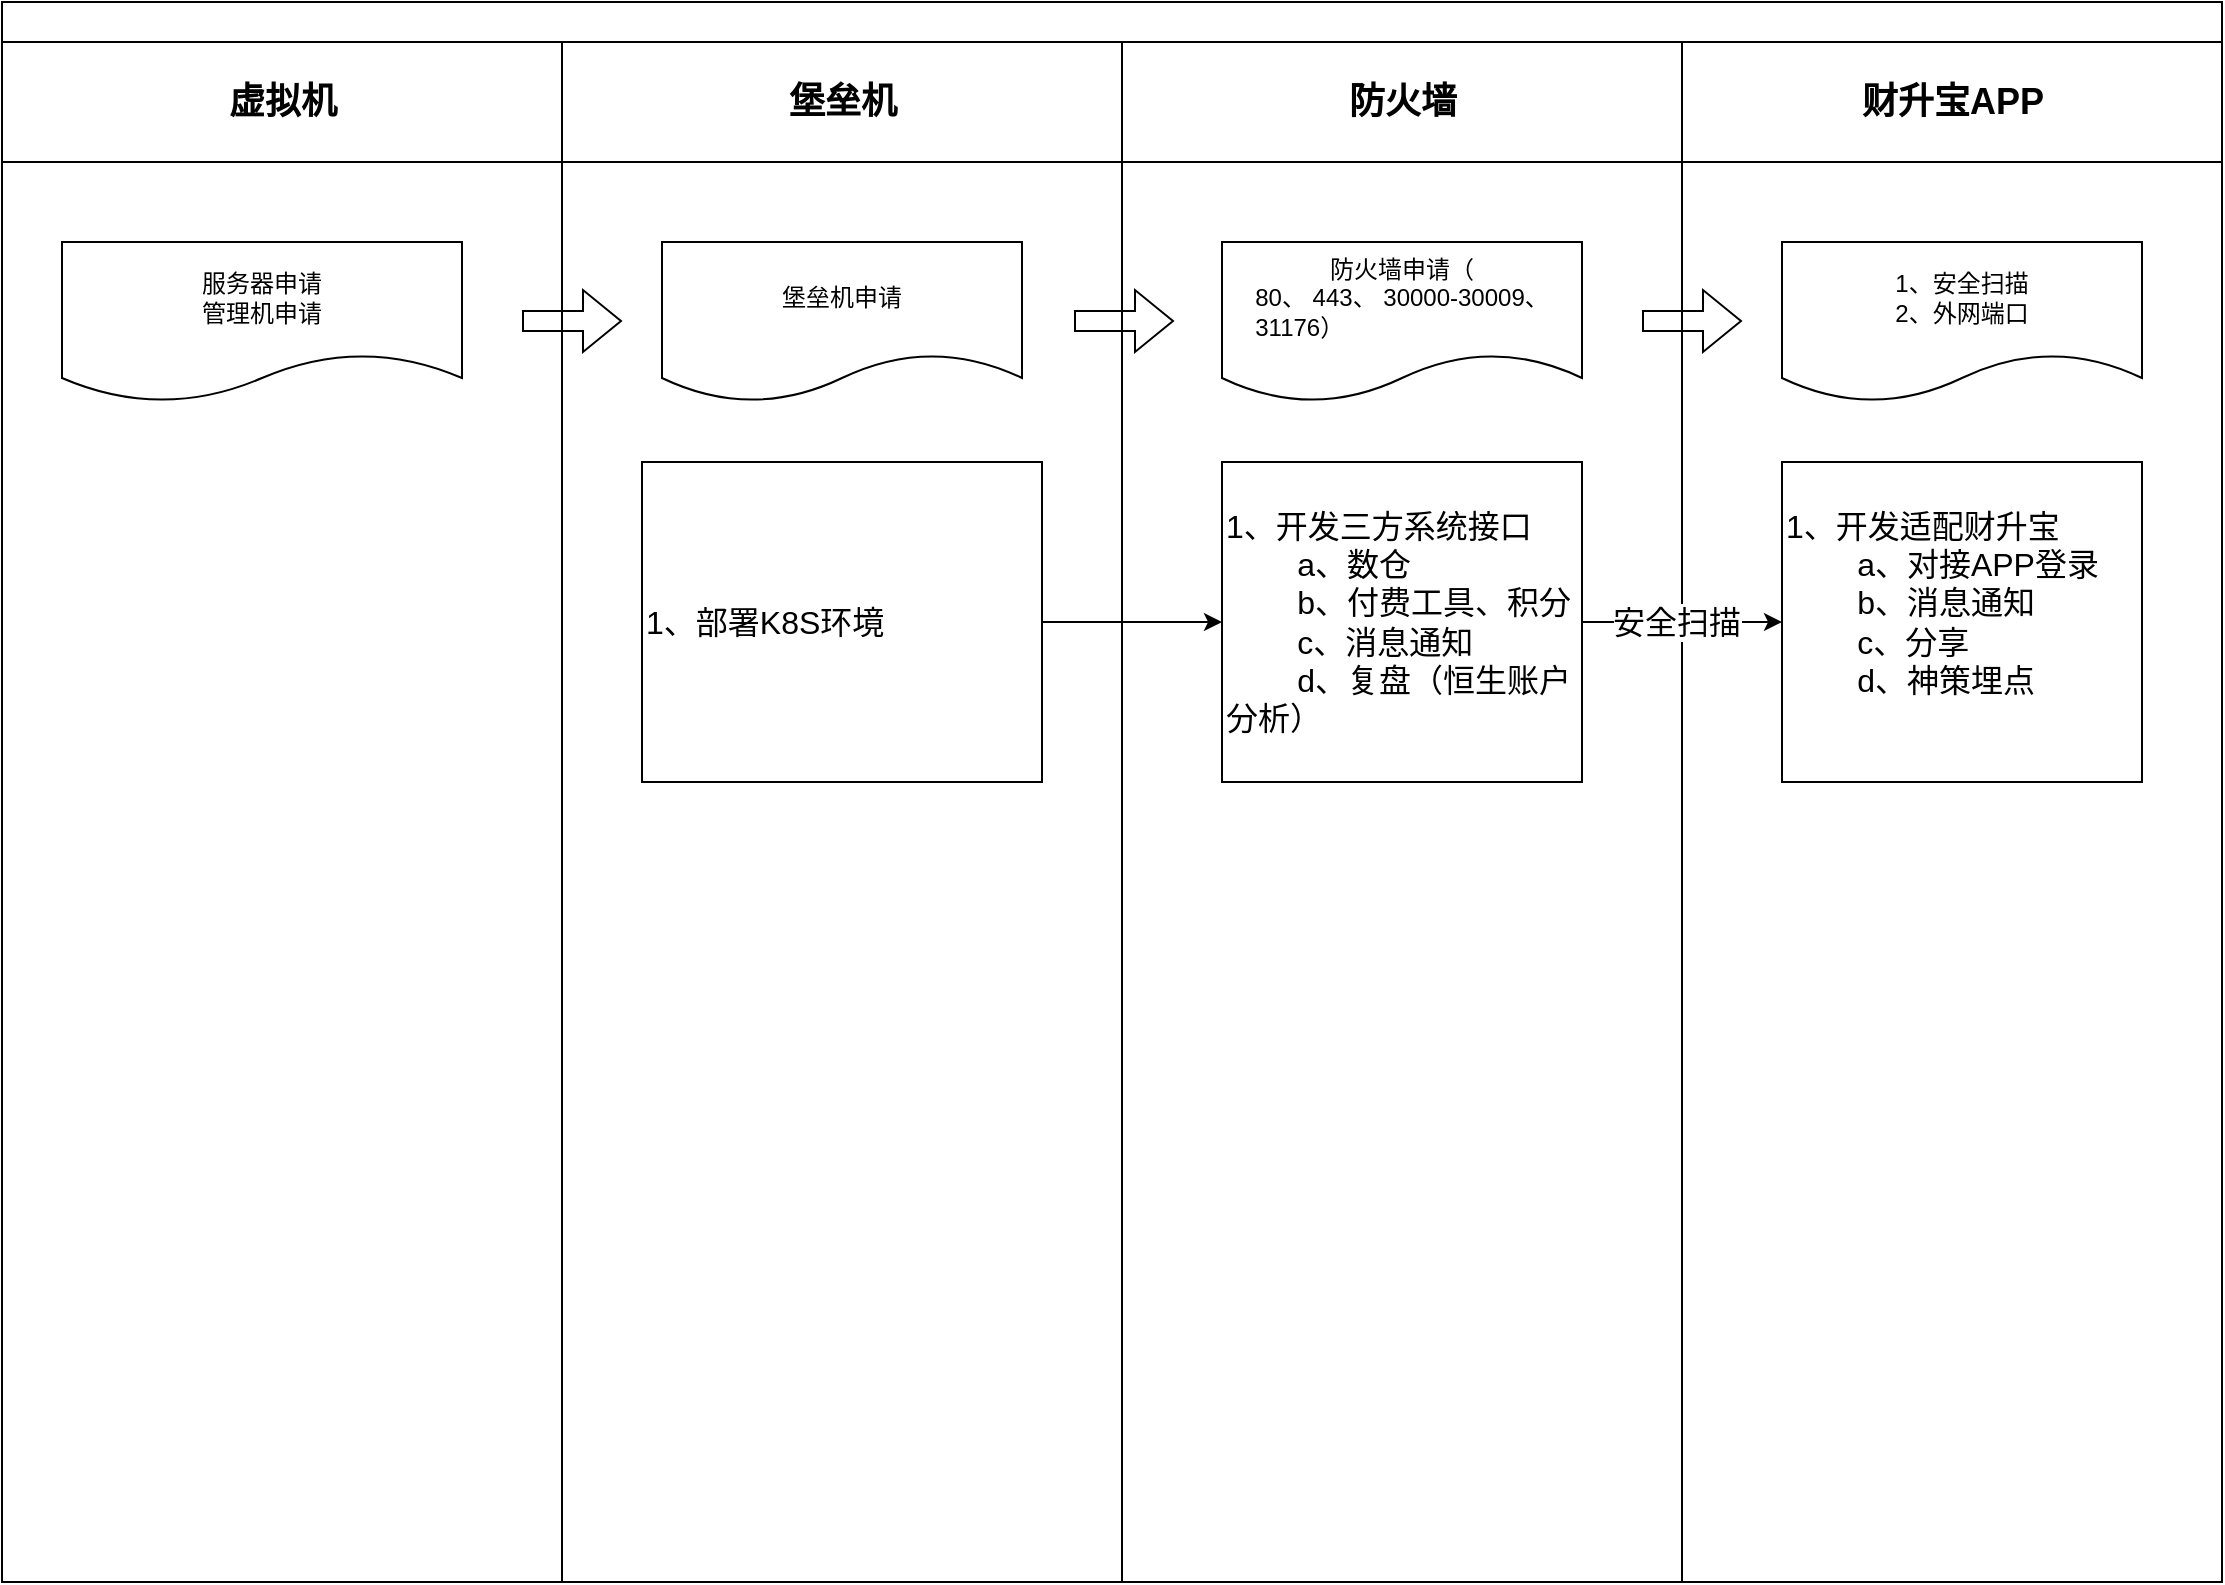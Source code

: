 <mxfile version="24.0.4" type="github">
  <diagram name="Page-1" id="74e2e168-ea6b-b213-b513-2b3c1d86103e">
    <mxGraphModel dx="1434" dy="746" grid="1" gridSize="10" guides="1" tooltips="1" connect="1" arrows="1" fold="1" page="1" pageScale="1" pageWidth="1100" pageHeight="850" background="none" math="0" shadow="0">
      <root>
        <mxCell id="0" />
        <mxCell id="1" parent="0" />
        <mxCell id="77e6c97f196da883-1" value="" style="swimlane;html=1;childLayout=stackLayout;startSize=20;rounded=0;shadow=0;labelBackgroundColor=none;strokeWidth=1;fontFamily=Verdana;fontSize=8;align=center;" parent="1" vertex="1">
          <mxGeometry x="40" y="40" width="1110" height="790" as="geometry" />
        </mxCell>
        <mxCell id="77e6c97f196da883-2" value="&lt;font style=&quot;font-size: 18px;&quot;&gt;虚拟机&lt;/font&gt;" style="swimlane;html=1;startSize=60;" parent="77e6c97f196da883-1" vertex="1">
          <mxGeometry y="20" width="280" height="770" as="geometry" />
        </mxCell>
        <mxCell id="uph5sfU3wwESWTErg2y2-12" value="&lt;span style=&quot;text-align: left;&quot;&gt;服务器申请&lt;/span&gt;&lt;br style=&quot;text-align: left;&quot;&gt;&lt;span style=&quot;text-align: left;&quot;&gt;管理机申请&lt;/span&gt;" style="shape=document;whiteSpace=wrap;html=1;boundedLbl=1;" vertex="1" parent="77e6c97f196da883-2">
          <mxGeometry x="30" y="100" width="200" height="80" as="geometry" />
        </mxCell>
        <mxCell id="77e6c97f196da883-3" value="&lt;font style=&quot;font-size: 18px;&quot;&gt;堡垒机&lt;/font&gt;" style="swimlane;html=1;startSize=60;" parent="77e6c97f196da883-1" vertex="1">
          <mxGeometry x="280" y="20" width="280" height="770" as="geometry" />
        </mxCell>
        <mxCell id="uph5sfU3wwESWTErg2y2-1" value="&lt;font style=&quot;font-size: 16px;&quot;&gt;1、部署K8S环境&lt;/font&gt;" style="rounded=0;whiteSpace=wrap;html=1;align=left;" vertex="1" parent="77e6c97f196da883-3">
          <mxGeometry x="40" y="210" width="200" height="160" as="geometry" />
        </mxCell>
        <mxCell id="uph5sfU3wwESWTErg2y2-11" value="&lt;span style=&quot;text-align: left;&quot;&gt;堡垒机申请&lt;/span&gt;" style="shape=document;whiteSpace=wrap;html=1;boundedLbl=1;" vertex="1" parent="77e6c97f196da883-3">
          <mxGeometry x="50" y="100" width="180" height="80" as="geometry" />
        </mxCell>
        <mxCell id="uph5sfU3wwESWTErg2y2-13" value="" style="shape=flexArrow;endArrow=classic;html=1;rounded=0;exitX=1;exitY=0.5;exitDx=0;exitDy=0;" edge="1" parent="77e6c97f196da883-3">
          <mxGeometry width="50" height="50" relative="1" as="geometry">
            <mxPoint x="-20" y="139.5" as="sourcePoint" />
            <mxPoint x="30" y="139.5" as="targetPoint" />
          </mxGeometry>
        </mxCell>
        <mxCell id="77e6c97f196da883-4" value="&lt;font style=&quot;font-size: 18px;&quot;&gt;防火墙&lt;/font&gt;" style="swimlane;html=1;startSize=60;" parent="77e6c97f196da883-1" vertex="1">
          <mxGeometry x="560" y="20" width="280" height="770" as="geometry" />
        </mxCell>
        <mxCell id="uph5sfU3wwESWTErg2y2-2" value="&lt;font style=&quot;font-size: 16px;&quot;&gt;1、开发三方系统接口&lt;/font&gt;&lt;div&gt;&lt;font style=&quot;font-size: 16px;&quot;&gt;&lt;span style=&quot;white-space: pre;&quot;&gt;&#x9;&lt;/span&gt;a、&lt;span style=&quot;background-color: initial;&quot;&gt;数仓&lt;/span&gt;&lt;br&gt;&lt;/font&gt;&lt;/div&gt;&lt;div&gt;&lt;font style=&quot;font-size: 16px;&quot;&gt;&lt;span style=&quot;white-space: pre;&quot;&gt;&#x9;&lt;/span&gt;b、付费工具、积分&lt;br&gt;&lt;/font&gt;&lt;/div&gt;&lt;div&gt;&lt;font style=&quot;font-size: 16px;&quot;&gt;&lt;span style=&quot;white-space: pre;&quot;&gt;&#x9;&lt;/span&gt;c、消息通知&lt;/font&gt;&lt;/div&gt;&lt;div&gt;&lt;font style=&quot;font-size: 16px;&quot;&gt;&lt;span style=&quot;background-color: initial;&quot;&gt;&lt;span style=&quot;white-space: pre;&quot;&gt;&#x9;&lt;/span&gt;d、复盘（恒生账户分析）&lt;/span&gt;&lt;br&gt;&lt;/font&gt;&lt;/div&gt;" style="whiteSpace=wrap;html=1;rounded=0;align=left;" vertex="1" parent="77e6c97f196da883-4">
          <mxGeometry x="50" y="210" width="180" height="160" as="geometry" />
        </mxCell>
        <mxCell id="uph5sfU3wwESWTErg2y2-14" value="&lt;span style=&quot;text-align: left;&quot;&gt;防火墙申请（&lt;/span&gt;&lt;span style=&quot;text-align: left;&quot;&gt;&lt;div&gt;80、 443、 30000-30009、&lt;/div&gt;&lt;div&gt;31176&lt;span style=&quot;background-color: initial;&quot;&gt;）&lt;/span&gt;&lt;/div&gt;&lt;/span&gt;" style="shape=document;whiteSpace=wrap;html=1;boundedLbl=1;" vertex="1" parent="77e6c97f196da883-4">
          <mxGeometry x="50" y="100" width="180" height="80" as="geometry" />
        </mxCell>
        <mxCell id="uph5sfU3wwESWTErg2y2-16" value="" style="shape=flexArrow;endArrow=classic;html=1;rounded=0;exitX=1;exitY=0.5;exitDx=0;exitDy=0;" edge="1" parent="77e6c97f196da883-4">
          <mxGeometry width="50" height="50" relative="1" as="geometry">
            <mxPoint x="-24" y="139.5" as="sourcePoint" />
            <mxPoint x="26" y="139.5" as="targetPoint" />
          </mxGeometry>
        </mxCell>
        <mxCell id="77e6c97f196da883-5" value="&lt;font style=&quot;font-size: 18px;&quot;&gt;财升宝APP&lt;/font&gt;" style="swimlane;html=1;startSize=60;" parent="77e6c97f196da883-1" vertex="1">
          <mxGeometry x="840" y="20" width="270" height="770" as="geometry" />
        </mxCell>
        <mxCell id="uph5sfU3wwESWTErg2y2-4" value="&lt;font style=&quot;font-size: 16px;&quot;&gt;1、开发适配财升宝&lt;/font&gt;&lt;div&gt;&lt;font style=&quot;font-size: 16px;&quot;&gt;&lt;span style=&quot;white-space: pre;&quot;&gt;&#x9;&lt;/span&gt;a、对接APP登录&lt;/font&gt;&lt;div style=&quot;font-size: 16px;&quot;&gt;&lt;font style=&quot;font-size: 16px;&quot;&gt;&lt;span style=&quot;white-space: pre;&quot;&gt;&#x9;&lt;/span&gt;b、消息通知&lt;/font&gt;&lt;/div&gt;&lt;div style=&quot;font-size: 16px;&quot;&gt;&lt;font style=&quot;font-size: 16px;&quot;&gt;&lt;span style=&quot;white-space: pre;&quot;&gt;&#x9;&lt;/span&gt;c、分享&lt;/font&gt;&lt;/div&gt;&lt;div style=&quot;font-size: 16px;&quot;&gt;&lt;font style=&quot;font-size: 16px;&quot;&gt;&lt;span style=&quot;white-space: pre;&quot;&gt;&#x9;&lt;/span&gt;d、神策埋点&lt;/font&gt;&lt;/div&gt;&lt;div style=&quot;font-size: 16px;&quot;&gt;&lt;br&gt;&lt;/div&gt;&lt;/div&gt;" style="whiteSpace=wrap;html=1;rounded=0;align=left;" vertex="1" parent="77e6c97f196da883-5">
          <mxGeometry x="50" y="210" width="180" height="160" as="geometry" />
        </mxCell>
        <mxCell id="uph5sfU3wwESWTErg2y2-17" value="" style="shape=flexArrow;endArrow=classic;html=1;rounded=0;exitX=1;exitY=0.5;exitDx=0;exitDy=0;" edge="1" parent="77e6c97f196da883-5">
          <mxGeometry width="50" height="50" relative="1" as="geometry">
            <mxPoint x="-20" y="139.5" as="sourcePoint" />
            <mxPoint x="30" y="139.5" as="targetPoint" />
          </mxGeometry>
        </mxCell>
        <mxCell id="uph5sfU3wwESWTErg2y2-18" value="&lt;span style=&quot;text-align: left;&quot;&gt;1、安全扫描&lt;/span&gt;&lt;div&gt;&lt;span style=&quot;text-align: left;&quot;&gt;2、外网端口&lt;/span&gt;&lt;/div&gt;" style="shape=document;whiteSpace=wrap;html=1;boundedLbl=1;" vertex="1" parent="77e6c97f196da883-5">
          <mxGeometry x="50" y="100" width="180" height="80" as="geometry" />
        </mxCell>
        <mxCell id="uph5sfU3wwESWTErg2y2-3" value="" style="edgeStyle=orthogonalEdgeStyle;rounded=0;orthogonalLoop=1;jettySize=auto;html=1;" edge="1" parent="77e6c97f196da883-1" source="uph5sfU3wwESWTErg2y2-1" target="uph5sfU3wwESWTErg2y2-2">
          <mxGeometry relative="1" as="geometry" />
        </mxCell>
        <mxCell id="uph5sfU3wwESWTErg2y2-5" value="" style="edgeStyle=orthogonalEdgeStyle;rounded=0;orthogonalLoop=1;jettySize=auto;html=1;" edge="1" parent="77e6c97f196da883-1" source="uph5sfU3wwESWTErg2y2-2" target="uph5sfU3wwESWTErg2y2-4">
          <mxGeometry relative="1" as="geometry" />
        </mxCell>
        <mxCell id="uph5sfU3wwESWTErg2y2-7" value="&lt;font style=&quot;font-size: 16px;&quot;&gt;安全扫描&lt;/font&gt;" style="edgeLabel;html=1;align=center;verticalAlign=middle;resizable=0;points=[];" vertex="1" connectable="0" parent="uph5sfU3wwESWTErg2y2-5">
          <mxGeometry x="-0.333" y="2" relative="1" as="geometry">
            <mxPoint x="13" y="2" as="offset" />
          </mxGeometry>
        </mxCell>
      </root>
    </mxGraphModel>
  </diagram>
</mxfile>
